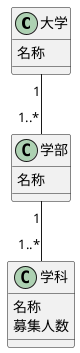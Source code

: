 @startuml

class 大学 {
  名称
}

class 学部 {
  名称
}

class 学科 {
  名称
  募集人数
}

大学 "1"--"1..*" 学部
学部 "1"--"1..*" 学科

@enduml
